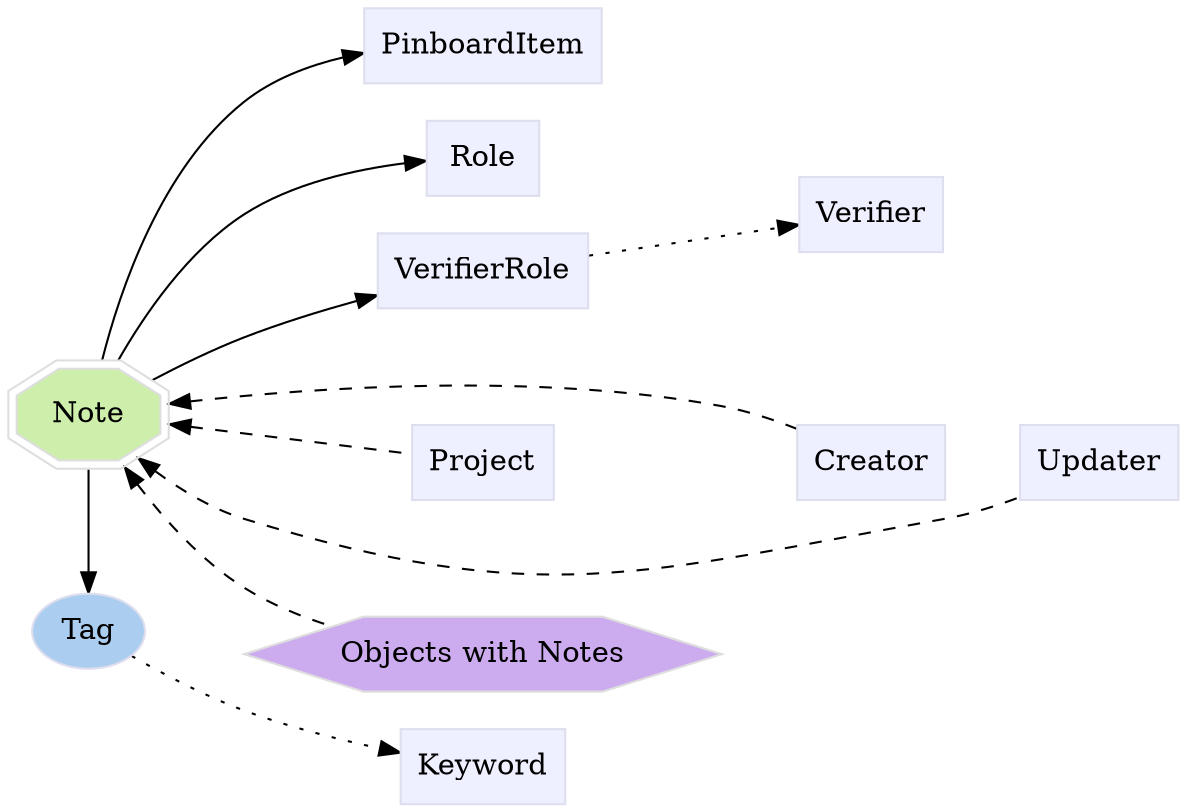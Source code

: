 digraph Note {
	graph [bb="0,0,475.12,382",
		label="",
		outputorder=edgesfirst,
		rankdir=LR
	];
	node [label="\N"];
	subgraph annotator_cluster {
		graph [rank=min];
		Note	[color="#dedede",
			fillcolor="#cdefab",
			group=target,
			height=0.61111,
			href="/develop/Data/models.html#note",
			label=Note,
			pos="34.25,187",
			shape=doubleoctagon,
			style=filled,
			target=_top,
			width=0.95139];
		Tag	[color="#dddeee",
			fillcolor="#abcdef",
			group=annotator,
			height=0.5,
			href="/develop/Data/models.html#tag",
			label=Tag,
			pos="34.25,85",
			shape=oval,
			style=filled,
			target=_top,
			width=0.75];
	}
	subgraph core {
	}
	subgraph supporting {
		Keyword	[color="#dddeee",
			fillcolor="#eeefff",
			group=supporting,
			height=0.5,
			href="/develop/Data/models.html#keyword",
			label=Keyword,
			pos="195.31,18",
			shape=box,
			style=filled,
			target=_top,
			width=0.93056];
		PinboardItem	[color="#dddeee",
			fillcolor="#eeefff",
			group=supporting,
			height=0.5,
			href="/develop/Data/models.html#pinboard-item",
			label=PinboardItem,
			pos="195.31,364",
			shape=box,
			style=filled,
			target=_top,
			width=1.2639];
		Role	[color="#dddeee",
			fillcolor="#eeefff",
			group=supporting,
			height=0.5,
			href="/develop/Data/models.html#role",
			label=Role,
			pos="195.31,310",
			shape=box,
			style=filled,
			target=_top,
			width=0.75];
		VerifierRole	[color="#dddeee",
			fillcolor="#eeefff",
			group=supporting,
			height=0.5,
			href="/develop/Data/models.html#verifier-role",
			label=VerifierRole,
			pos="195.31,256",
			shape=box,
			style=filled,
			target=_top,
			width=1.1528];
		Verifier	[color="#dddeee",
			fillcolor="#eeefff",
			group=supporting,
			height=0.5,
			href="/develop/Data/models.html#verifier",
			label=Verifier,
			pos="350.62,283",
			shape=box,
			style=filled,
			target=_top,
			width=0.79167];
		Creator	[color="#dddeee",
			fillcolor="#eeefff",
			group=supporting,
			height=0.5,
			href="/develop/Data/models.html#creator",
			label=Creator,
			pos="350.62,164",
			shape=box,
			style=filled,
			target=_top,
			width=0.79167];
		Project	[color="#dddeee",
			fillcolor="#eeefff",
			group=supporting,
			height=0.5,
			href="/develop/Data/models.html#project",
			label=Project,
			pos="195.31,164",
			shape=box,
			style=filled,
			target=_top,
			width=0.76389];
		Updater	[color="#dddeee",
			fillcolor="#eeefff",
			group=supporting,
			height=0.5,
			href="/develop/Data/models.html#updater",
			label=Updater,
			pos="445.12,164",
			shape=box,
			style=filled,
			target=_top,
			width=0.83333];
	}
	Note -> Tag	[pos="e,34.25,103.33 34.25,164.77 34.25,147.65 34.25,130.53 34.25,113.41"];
	Note -> PinboardItem	[pos="e,149.52,358.27 39.445,209.04 46.815,241.73 65.196,302.86 104.5,337 114.49,345.68 127.19,351.57 139.87,355.56"];
	Note -> Role	[pos="e,167.95,306.69 45.863,209.33 57.364,231.19 77.72,263.92 104.5,283 120.24,294.21 140.69,300.83 158.1,304.71"];
	Note -> VerifierRole	[pos="e,153.57,242.92 60.452,201.63 73.39,208.84 89.541,217.38 104.5,224 117.05,229.55 130.88,234.86 143.85,239.5"];
	Note -> Creator	[dir=back,
		pos="s,68.543,192.04 78.761,193.32 129.21,199.35 214.59,205.58 286.12,191 298.33,188.51 311.1,183.59 321.95,178.62",
		style=dashed];
	Note -> Project	[dir=back,
		pos="s,68.594,182.18 78.676,180.72 107.1,176.61 143.33,171.37 167.59,167.86",
		style=dashed];
	Note -> Updater	[dir=back,
		pos="s,53.984,168.43 61.822,161.79 73.875,152.05 88.909,142.04 104.5,137 220.64,99.456 259.42,113.13 379.12,137 391.22,139.41 403.89,\
144.13 414.8,148.95",
		style=dashed];
	"Objects with Notes"	[color="#dedede",
		fillcolor="#cdabef",
		group=polymorphic,
		height=0.5,
		href="/develop/Data/models.html#objects with note",
		label="Objects with Notes",
		pos="195.31,72",
		shape=hexagon,
		style=filled,
		target=_top,
		width=2.5225];
	Note -> "Objects with Notes"	[dir=back,
		pos="s,48.666,165.11 54.341,156.86 66.774,139.34 84.392,118.02 104.5,104 115.09,96.616 127.57,90.761 139.79,86.188",
		style=dashed];
	Tag -> Keyword	[pos="e,161.66,25.858 54.03,72.554 67.619,63.951 86.658,52.711 104.5,45 119.58,38.483 136.72,32.909 151.96,28.547",
		style=dotted];
	Role -> Verifier	[pos="e,321.93,287.88 222.32,305.42 246.86,301.1 283.94,294.57 311.76,289.67",
		style=invis];
	VerifierRole -> Verifier	[pos="e,321.84,278.11 236.99,263.16 260.22,267.26 289.16,272.35 311.88,276.35",
		style=dotted];
	Creator -> Updater	[pos="e,414.95,164 379.12,164 387.15,164 396.08,164 404.69,164",
		style=invis];
	Project -> Creator	[pos="e,321.93,164 223.01,164 247.58,164 284.28,164 311.85,164",
		style=invis];
}
